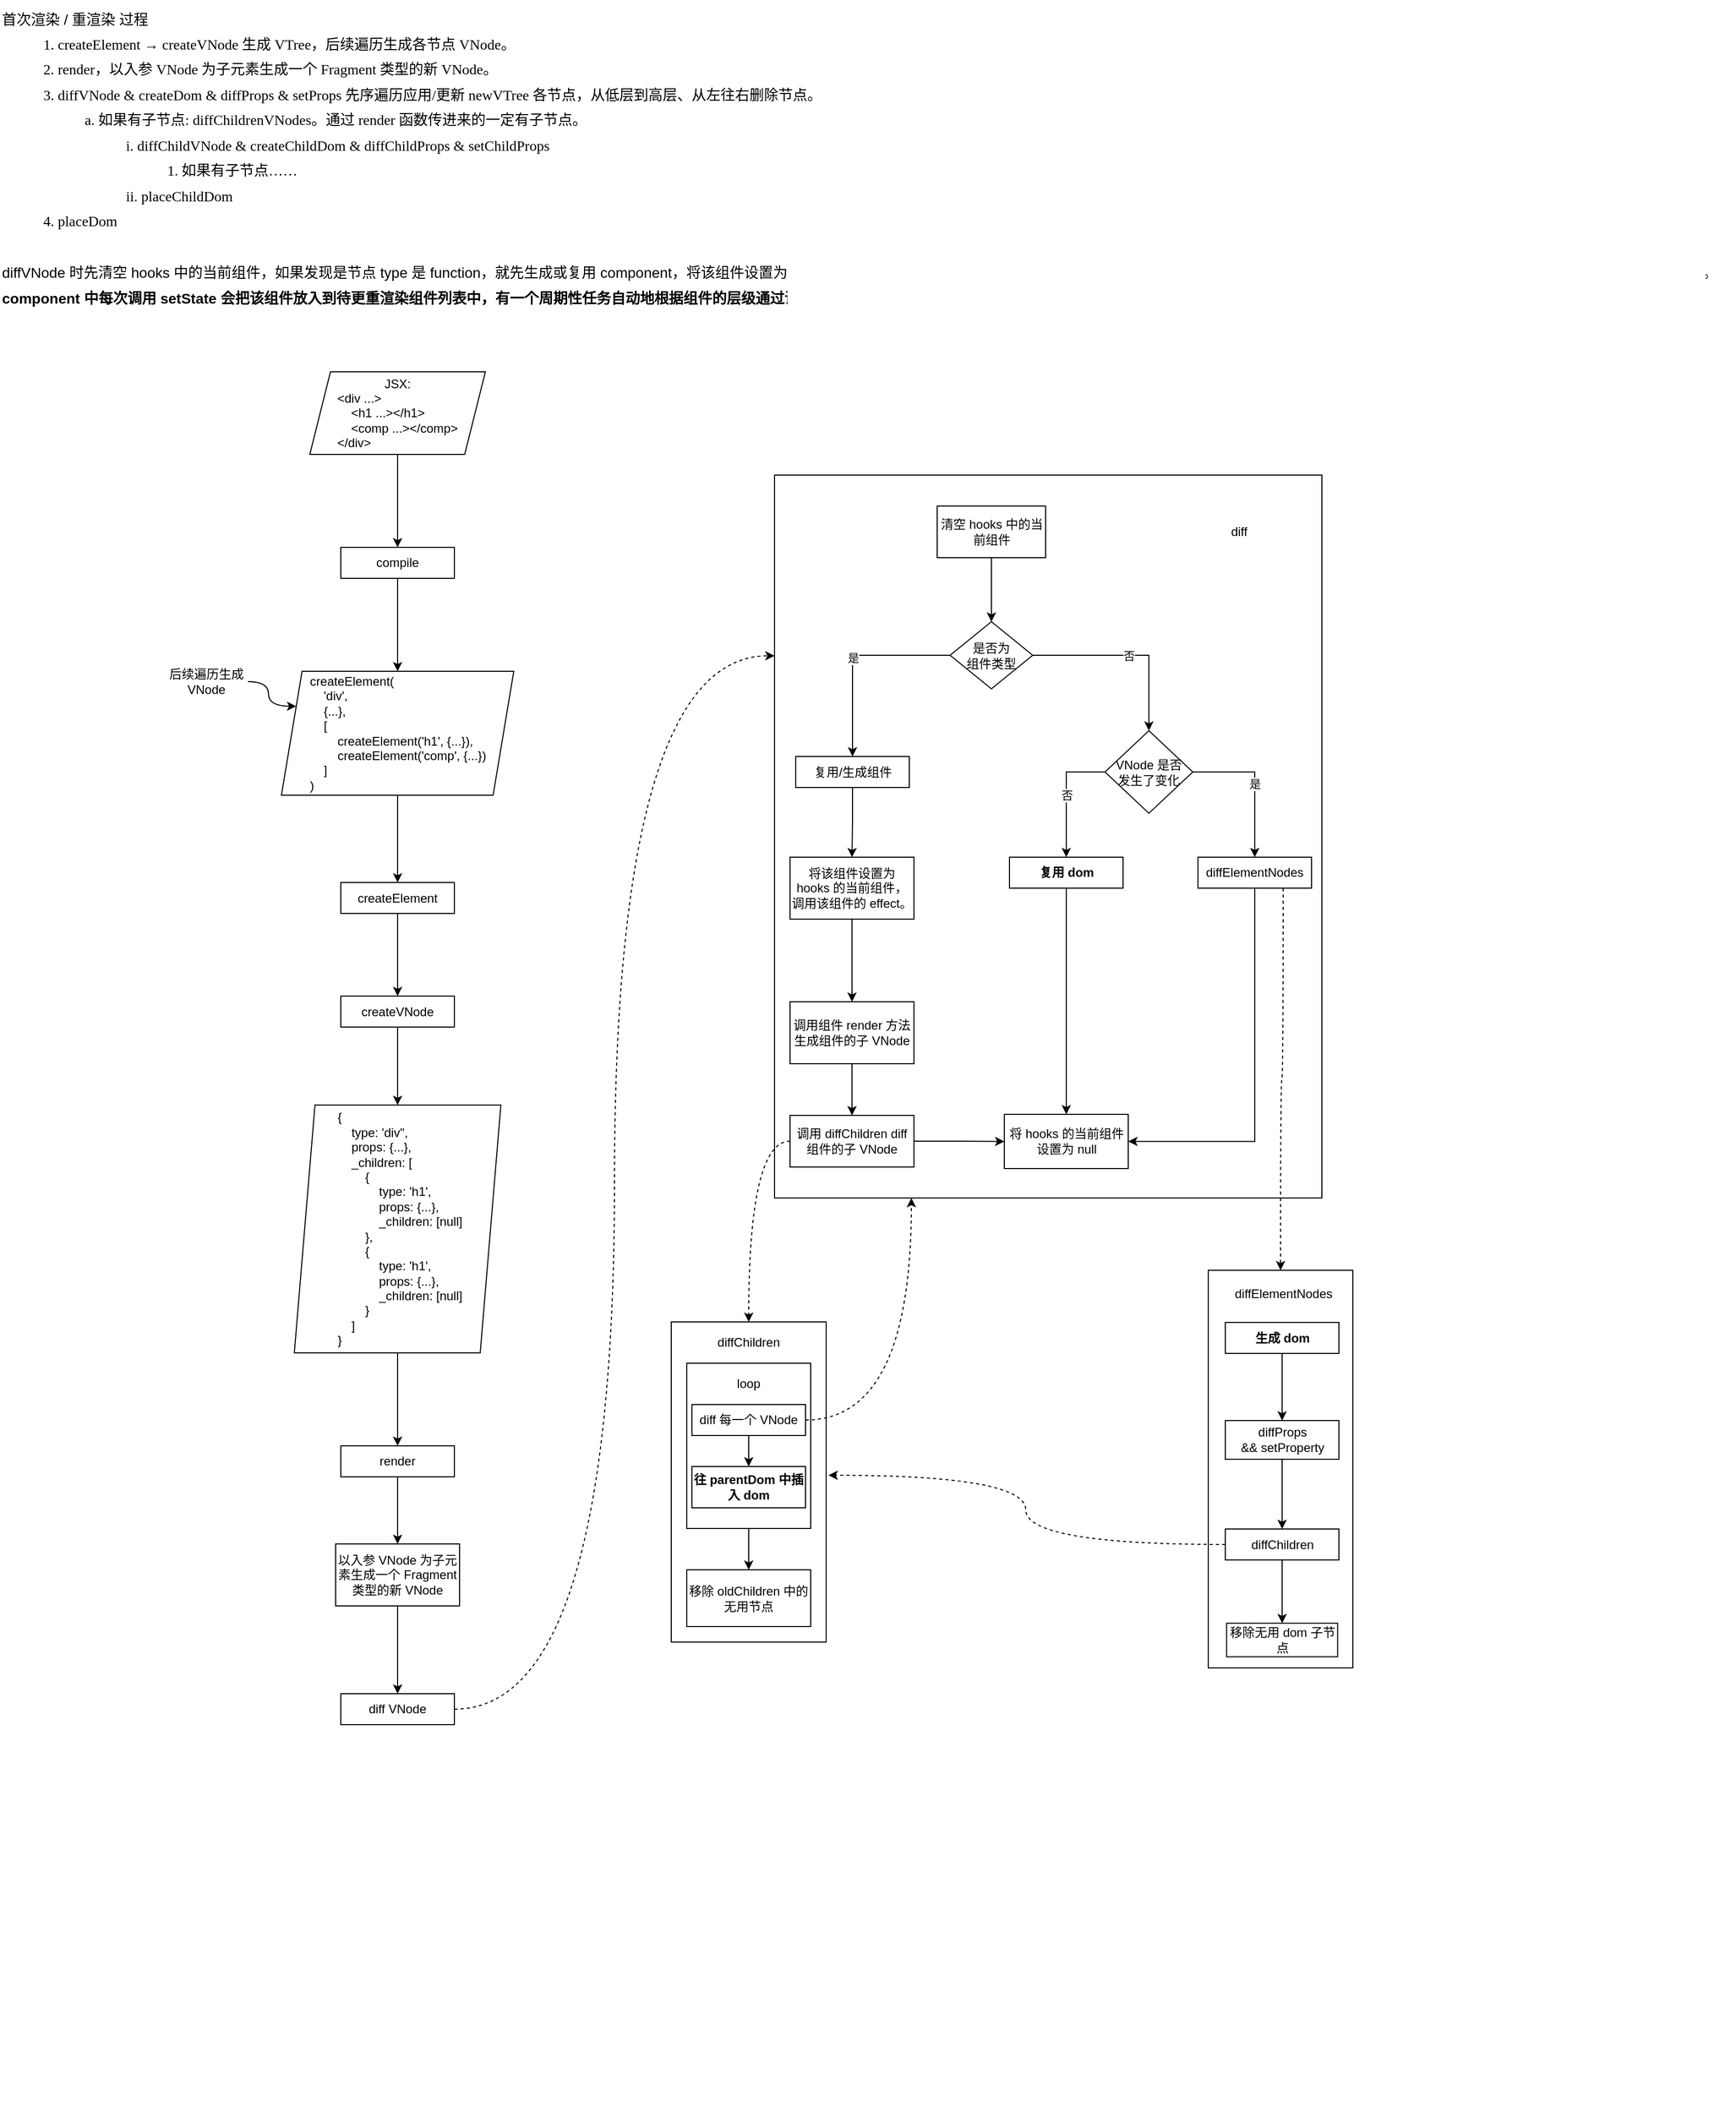 <mxfile version="14.6.13" type="device"><diagram id="CID8KuPUHQ0P6nufdetl" name="渲染核心流程"><mxGraphModel dx="1865" dy="1776" grid="1" gridSize="10" guides="1" tooltips="1" connect="1" arrows="1" fold="1" page="1" pageScale="1" pageWidth="827" pageHeight="1169" math="0" shadow="0"><root><mxCell id="pmoa3-OXevCh_zxb6wL1-0"/><mxCell id="pmoa3-OXevCh_zxb6wL1-1" parent="pmoa3-OXevCh_zxb6wL1-0"/><mxCell id="pmoa3-OXevCh_zxb6wL1-2" value="" style="edgeStyle=orthogonalEdgeStyle;rounded=0;orthogonalLoop=1;jettySize=auto;html=1;" edge="1" parent="pmoa3-OXevCh_zxb6wL1-1" source="pmoa3-OXevCh_zxb6wL1-3" target="pmoa3-OXevCh_zxb6wL1-5"><mxGeometry relative="1" as="geometry"/></mxCell><mxCell id="pmoa3-OXevCh_zxb6wL1-3" value="createElement" style="rounded=0;whiteSpace=wrap;html=1;" vertex="1" parent="pmoa3-OXevCh_zxb6wL1-1"><mxGeometry x="60" y="584.5" width="110" height="30" as="geometry"/></mxCell><mxCell id="pmoa3-OXevCh_zxb6wL1-4" value="" style="edgeStyle=orthogonalEdgeStyle;rounded=0;orthogonalLoop=1;jettySize=auto;html=1;" edge="1" parent="pmoa3-OXevCh_zxb6wL1-1" source="pmoa3-OXevCh_zxb6wL1-5" target="pmoa3-OXevCh_zxb6wL1-7"><mxGeometry relative="1" as="geometry"/></mxCell><mxCell id="pmoa3-OXevCh_zxb6wL1-5" value="createVNode" style="rounded=0;whiteSpace=wrap;html=1;" vertex="1" parent="pmoa3-OXevCh_zxb6wL1-1"><mxGeometry x="60" y="694.5" width="110" height="30" as="geometry"/></mxCell><mxCell id="pmoa3-OXevCh_zxb6wL1-98" style="edgeStyle=orthogonalEdgeStyle;orthogonalLoop=1;jettySize=auto;html=1;exitX=0.5;exitY=1;exitDx=0;exitDy=0;entryX=0.5;entryY=0;entryDx=0;entryDy=0;rounded=0;" edge="1" parent="pmoa3-OXevCh_zxb6wL1-1" source="pmoa3-OXevCh_zxb6wL1-7" target="pmoa3-OXevCh_zxb6wL1-17"><mxGeometry relative="1" as="geometry"/></mxCell><mxCell id="pmoa3-OXevCh_zxb6wL1-7" value="&lt;blockquote style=&quot;margin: 0 0 0 40px ; border: none ; padding: 0px&quot;&gt;{&lt;br&gt;&amp;nbsp; &amp;nbsp; type: 'div&quot;,&lt;br&gt;&amp;nbsp; &amp;nbsp; props: {...},&lt;br&gt;&amp;nbsp; &amp;nbsp; _children: [&lt;br&gt;&amp;nbsp; &amp;nbsp; &amp;nbsp; &amp;nbsp; {&lt;br&gt;&amp;nbsp; &amp;nbsp; &amp;nbsp; &amp;nbsp; &amp;nbsp; &amp;nbsp; type: 'h1',&lt;br&gt;&amp;nbsp; &amp;nbsp; &amp;nbsp; &amp;nbsp; &amp;nbsp; &amp;nbsp; props: {...},&lt;br&gt;&amp;nbsp; &amp;nbsp; &amp;nbsp; &amp;nbsp; &amp;nbsp; &amp;nbsp; _children: [null]&lt;br&gt;&amp;nbsp; &amp;nbsp; &amp;nbsp; &amp;nbsp; },&lt;br&gt;&amp;nbsp; &amp;nbsp; &amp;nbsp; &amp;nbsp; {&lt;br&gt;&amp;nbsp; &amp;nbsp; &amp;nbsp; &amp;nbsp; &amp;nbsp; &amp;nbsp; type: 'h1',&lt;br&gt;&amp;nbsp; &amp;nbsp; &amp;nbsp; &amp;nbsp; &amp;nbsp; &amp;nbsp; props: {...},&lt;br&gt;&amp;nbsp; &amp;nbsp; &amp;nbsp; &amp;nbsp; &amp;nbsp; &amp;nbsp; _children: [null]&lt;br&gt;&amp;nbsp; &amp;nbsp; &amp;nbsp; &amp;nbsp; }&lt;br&gt;&amp;nbsp; &amp;nbsp; ]&lt;br&gt;}&lt;/blockquote&gt;" style="shape=parallelogram;perimeter=parallelogramPerimeter;whiteSpace=wrap;html=1;fixedSize=1;rounded=0;align=left;" vertex="1" parent="pmoa3-OXevCh_zxb6wL1-1"><mxGeometry x="15" y="800" width="200" height="240" as="geometry"/></mxCell><mxCell id="pmoa3-OXevCh_zxb6wL1-8" value="" style="edgeStyle=orthogonalEdgeStyle;rounded=0;orthogonalLoop=1;jettySize=auto;html=1;" edge="1" parent="pmoa3-OXevCh_zxb6wL1-1" source="pmoa3-OXevCh_zxb6wL1-9" target="pmoa3-OXevCh_zxb6wL1-11"><mxGeometry relative="1" as="geometry"/></mxCell><mxCell id="pmoa3-OXevCh_zxb6wL1-9" value="JSX:&lt;br&gt;&lt;div style=&quot;text-align: left&quot;&gt;&lt;span&gt;&amp;lt;div ...&amp;gt;&lt;/span&gt;&lt;/div&gt;&lt;div style=&quot;text-align: left&quot;&gt;&lt;span&gt;&amp;nbsp; &amp;nbsp; &amp;lt;h1 ...&amp;gt;&amp;lt;/h1&amp;gt;&lt;/span&gt;&lt;/div&gt;&lt;div style=&quot;text-align: left&quot;&gt;&lt;span&gt;&amp;nbsp; &amp;nbsp; &amp;lt;comp ...&amp;gt;&amp;lt;/comp&amp;gt;&lt;/span&gt;&lt;/div&gt;&lt;div style=&quot;text-align: left&quot;&gt;&lt;span&gt;&amp;lt;/div&amp;gt;&lt;/span&gt;&lt;/div&gt;" style="shape=parallelogram;perimeter=parallelogramPerimeter;whiteSpace=wrap;html=1;fixedSize=1;" vertex="1" parent="pmoa3-OXevCh_zxb6wL1-1"><mxGeometry x="30" y="90" width="170" height="80" as="geometry"/></mxCell><mxCell id="pmoa3-OXevCh_zxb6wL1-10" value="" style="edgeStyle=orthogonalEdgeStyle;rounded=0;orthogonalLoop=1;jettySize=auto;html=1;" edge="1" parent="pmoa3-OXevCh_zxb6wL1-1" source="pmoa3-OXevCh_zxb6wL1-11" target="pmoa3-OXevCh_zxb6wL1-13"><mxGeometry relative="1" as="geometry"/></mxCell><mxCell id="pmoa3-OXevCh_zxb6wL1-11" value="compile" style="whiteSpace=wrap;html=1;" vertex="1" parent="pmoa3-OXevCh_zxb6wL1-1"><mxGeometry x="60" y="260" width="110" height="30" as="geometry"/></mxCell><mxCell id="pmoa3-OXevCh_zxb6wL1-12" style="edgeStyle=orthogonalEdgeStyle;rounded=0;orthogonalLoop=1;jettySize=auto;html=1;exitX=0.5;exitY=1;exitDx=0;exitDy=0;entryX=0.5;entryY=0;entryDx=0;entryDy=0;" edge="1" parent="pmoa3-OXevCh_zxb6wL1-1" source="pmoa3-OXevCh_zxb6wL1-13" target="pmoa3-OXevCh_zxb6wL1-3"><mxGeometry relative="1" as="geometry"/></mxCell><mxCell id="pmoa3-OXevCh_zxb6wL1-13" value="&lt;div style=&quot;text-align: left&quot;&gt;&lt;span&gt;createElement(&lt;/span&gt;&lt;br&gt;&lt;/div&gt;&lt;div style=&quot;text-align: left&quot;&gt;&lt;span&gt;&amp;nbsp; &amp;nbsp; 'div',&lt;/span&gt;&lt;/div&gt;&lt;div style=&quot;text-align: left&quot;&gt;&lt;span&gt;&amp;nbsp; &amp;nbsp;&amp;nbsp;&lt;/span&gt;{...}&lt;span&gt;,&lt;/span&gt;&lt;/div&gt;&lt;div style=&quot;text-align: left&quot;&gt;&lt;span&gt;&amp;nbsp; &amp;nbsp; [&lt;/span&gt;&lt;/div&gt;&lt;div style=&quot;text-align: left&quot;&gt;&lt;span&gt;&amp;nbsp; &amp;nbsp; &amp;nbsp; &amp;nbsp; createElement('h1', {...}),&lt;/span&gt;&lt;/div&gt;&lt;div style=&quot;text-align: left&quot;&gt;&lt;span&gt;&amp;nbsp; &amp;nbsp; &amp;nbsp; &amp;nbsp; createElement('comp',&amp;nbsp;&lt;/span&gt;{...}&lt;span&gt;)&lt;/span&gt;&lt;/div&gt;&lt;div style=&quot;text-align: left&quot;&gt;&lt;span&gt;&amp;nbsp; &amp;nbsp; ]&lt;/span&gt;&lt;/div&gt;&lt;div style=&quot;text-align: left&quot;&gt;&lt;span&gt;)&lt;/span&gt;&lt;/div&gt;" style="shape=parallelogram;perimeter=parallelogramPerimeter;whiteSpace=wrap;html=1;fixedSize=1;" vertex="1" parent="pmoa3-OXevCh_zxb6wL1-1"><mxGeometry x="2.5" y="380" width="225" height="120" as="geometry"/></mxCell><mxCell id="pmoa3-OXevCh_zxb6wL1-14" style="edgeStyle=orthogonalEdgeStyle;curved=1;rounded=0;orthogonalLoop=1;jettySize=auto;html=1;exitX=1;exitY=0.5;exitDx=0;exitDy=0;entryX=0;entryY=0.25;entryDx=0;entryDy=0;" edge="1" parent="pmoa3-OXevCh_zxb6wL1-1" source="pmoa3-OXevCh_zxb6wL1-15" target="pmoa3-OXevCh_zxb6wL1-13"><mxGeometry relative="1" as="geometry"/></mxCell><mxCell id="pmoa3-OXevCh_zxb6wL1-15" value="后续遍历生成 VNode" style="text;html=1;strokeColor=none;fillColor=none;align=center;verticalAlign=middle;whiteSpace=wrap;rounded=0;" vertex="1" parent="pmoa3-OXevCh_zxb6wL1-1"><mxGeometry x="-110" y="380" width="80" height="20" as="geometry"/></mxCell><mxCell id="pmoa3-OXevCh_zxb6wL1-16" value="" style="edgeStyle=orthogonalEdgeStyle;rounded=0;orthogonalLoop=1;jettySize=auto;html=1;" edge="1" parent="pmoa3-OXevCh_zxb6wL1-1" source="pmoa3-OXevCh_zxb6wL1-17" target="pmoa3-OXevCh_zxb6wL1-19"><mxGeometry relative="1" as="geometry"/></mxCell><mxCell id="pmoa3-OXevCh_zxb6wL1-17" value="render" style="rounded=0;whiteSpace=wrap;html=1;" vertex="1" parent="pmoa3-OXevCh_zxb6wL1-1"><mxGeometry x="60" y="1130" width="110" height="30" as="geometry"/></mxCell><mxCell id="pmoa3-OXevCh_zxb6wL1-18" value="" style="edgeStyle=orthogonalEdgeStyle;rounded=0;orthogonalLoop=1;jettySize=auto;html=1;" edge="1" parent="pmoa3-OXevCh_zxb6wL1-1" source="pmoa3-OXevCh_zxb6wL1-19" target="pmoa3-OXevCh_zxb6wL1-21"><mxGeometry relative="1" as="geometry"/></mxCell><mxCell id="pmoa3-OXevCh_zxb6wL1-19" value="以入参 VNode 为子元素生成一个 Fragment 类型的新 VNode" style="whiteSpace=wrap;html=1;rounded=0;" vertex="1" parent="pmoa3-OXevCh_zxb6wL1-1"><mxGeometry x="55" y="1225" width="120" height="60" as="geometry"/></mxCell><mxCell id="pmoa3-OXevCh_zxb6wL1-99" style="edgeStyle=orthogonalEdgeStyle;orthogonalLoop=1;jettySize=auto;html=1;exitX=1;exitY=0.5;exitDx=0;exitDy=0;entryX=0;entryY=0.25;entryDx=0;entryDy=0;dashed=1;curved=1;" edge="1" parent="pmoa3-OXevCh_zxb6wL1-1" source="pmoa3-OXevCh_zxb6wL1-21" target="pmoa3-OXevCh_zxb6wL1-79"><mxGeometry relative="1" as="geometry"/></mxCell><mxCell id="pmoa3-OXevCh_zxb6wL1-21" value="diff VNode" style="whiteSpace=wrap;html=1;rounded=0;" vertex="1" parent="pmoa3-OXevCh_zxb6wL1-1"><mxGeometry x="60" y="1370" width="110" height="30" as="geometry"/></mxCell><mxCell id="pmoa3-OXevCh_zxb6wL1-47" value="" style="group;gradientColor=#ffa500;container=0;" vertex="1" connectable="0" parent="pmoa3-OXevCh_zxb6wL1-1"><mxGeometry x="560" y="1310" width="140" height="465" as="geometry"/></mxCell><mxCell id="pmoa3-OXevCh_zxb6wL1-76" value="" style="group" vertex="1" connectable="0" parent="pmoa3-OXevCh_zxb6wL1-1"><mxGeometry x="900" y="960" width="140" height="385" as="geometry"/></mxCell><mxCell id="pmoa3-OXevCh_zxb6wL1-48" value="" style="rounded=0;whiteSpace=wrap;html=1;fillColor=none;" vertex="1" parent="pmoa3-OXevCh_zxb6wL1-76"><mxGeometry width="140" height="385" as="geometry"/></mxCell><mxCell id="pmoa3-OXevCh_zxb6wL1-50" value="生成 dom" style="whiteSpace=wrap;html=1;rounded=0;fontStyle=1" vertex="1" parent="pmoa3-OXevCh_zxb6wL1-76"><mxGeometry x="16.5" y="50.5" width="110" height="30" as="geometry"/></mxCell><mxCell id="pmoa3-OXevCh_zxb6wL1-51" value="diffProps &amp;amp;&amp;amp;&amp;nbsp;setProperty" style="whiteSpace=wrap;html=1;rounded=0;" vertex="1" parent="pmoa3-OXevCh_zxb6wL1-76"><mxGeometry x="16.5" y="145.5" width="110" height="37.5" as="geometry"/></mxCell><mxCell id="pmoa3-OXevCh_zxb6wL1-52" value="diffChildren" style="whiteSpace=wrap;html=1;rounded=0;" vertex="1" parent="pmoa3-OXevCh_zxb6wL1-76"><mxGeometry x="16.5" y="250.5" width="110" height="30" as="geometry"/></mxCell><mxCell id="pmoa3-OXevCh_zxb6wL1-53" value="移除无用 dom 子节点" style="whiteSpace=wrap;html=1;rounded=0;" vertex="1" parent="pmoa3-OXevCh_zxb6wL1-76"><mxGeometry x="17.75" y="341.75" width="107.5" height="32.5" as="geometry"/></mxCell><mxCell id="pmoa3-OXevCh_zxb6wL1-55" value="" style="edgeStyle=orthogonalEdgeStyle;rounded=0;orthogonalLoop=1;jettySize=auto;html=1;" edge="1" parent="pmoa3-OXevCh_zxb6wL1-76" source="pmoa3-OXevCh_zxb6wL1-50" target="pmoa3-OXevCh_zxb6wL1-51"><mxGeometry y="-80" as="geometry"/></mxCell><mxCell id="pmoa3-OXevCh_zxb6wL1-56" value="" style="edgeStyle=orthogonalEdgeStyle;rounded=0;orthogonalLoop=1;jettySize=auto;html=1;" edge="1" parent="pmoa3-OXevCh_zxb6wL1-76" source="pmoa3-OXevCh_zxb6wL1-51" target="pmoa3-OXevCh_zxb6wL1-52"><mxGeometry y="-80" as="geometry"/></mxCell><mxCell id="pmoa3-OXevCh_zxb6wL1-57" value="" style="edgeStyle=orthogonalEdgeStyle;rounded=0;orthogonalLoop=1;jettySize=auto;html=1;" edge="1" parent="pmoa3-OXevCh_zxb6wL1-76" source="pmoa3-OXevCh_zxb6wL1-52" target="pmoa3-OXevCh_zxb6wL1-53"><mxGeometry y="-80" as="geometry"/></mxCell><mxCell id="pmoa3-OXevCh_zxb6wL1-69" value="diffElementNodes" style="text;html=1;strokeColor=none;fillColor=none;align=center;verticalAlign=middle;whiteSpace=wrap;rounded=0;" vertex="1" parent="pmoa3-OXevCh_zxb6wL1-76"><mxGeometry x="17.75" y="13" width="110" height="20" as="geometry"/></mxCell><mxCell id="pmoa3-OXevCh_zxb6wL1-84" value="" style="group" vertex="1" connectable="0" parent="pmoa3-OXevCh_zxb6wL1-1"><mxGeometry x="480" y="190" width="530" height="700" as="geometry"/></mxCell><mxCell id="pmoa3-OXevCh_zxb6wL1-79" value="" style="rounded=0;whiteSpace=wrap;html=1;fillColor=none;" vertex="1" parent="pmoa3-OXevCh_zxb6wL1-84"><mxGeometry width="530" height="700" as="geometry"/></mxCell><mxCell id="pmoa3-OXevCh_zxb6wL1-23" value="清空 hooks 中的当前组件" style="whiteSpace=wrap;html=1;rounded=0;" vertex="1" parent="pmoa3-OXevCh_zxb6wL1-84"><mxGeometry x="157.5" y="30" width="105" height="50" as="geometry"/></mxCell><mxCell id="pmoa3-OXevCh_zxb6wL1-26" value="是否为&lt;br&gt;组件类型" style="rhombus;whiteSpace=wrap;html=1;rounded=0;" vertex="1" parent="pmoa3-OXevCh_zxb6wL1-84"><mxGeometry x="170" y="142" width="80" height="65" as="geometry"/></mxCell><mxCell id="pmoa3-OXevCh_zxb6wL1-22" value="" style="edgeStyle=orthogonalEdgeStyle;rounded=0;orthogonalLoop=1;jettySize=auto;html=1;" edge="1" parent="pmoa3-OXevCh_zxb6wL1-84" source="pmoa3-OXevCh_zxb6wL1-23" target="pmoa3-OXevCh_zxb6wL1-26"><mxGeometry relative="1" as="geometry"/></mxCell><mxCell id="pmoa3-OXevCh_zxb6wL1-31" value="复用/生成组件" style="whiteSpace=wrap;html=1;rounded=0;" vertex="1" parent="pmoa3-OXevCh_zxb6wL1-84"><mxGeometry x="20.5" y="272.5" width="110" height="30" as="geometry"/></mxCell><mxCell id="pmoa3-OXevCh_zxb6wL1-24" value="是" style="edgeStyle=orthogonalEdgeStyle;rounded=0;orthogonalLoop=1;jettySize=auto;html=1;entryX=0.5;entryY=0;entryDx=0;entryDy=0;" edge="1" parent="pmoa3-OXevCh_zxb6wL1-84" source="pmoa3-OXevCh_zxb6wL1-26" target="pmoa3-OXevCh_zxb6wL1-31"><mxGeometry relative="1" as="geometry"><mxPoint x="75" y="272.5" as="targetPoint"/></mxGeometry></mxCell><mxCell id="pmoa3-OXevCh_zxb6wL1-35" value="将该组件设置为 hooks 的当前组件，调用该组件的 effect。" style="whiteSpace=wrap;html=1;rounded=0;" vertex="1" parent="pmoa3-OXevCh_zxb6wL1-84"><mxGeometry x="15" y="370" width="120" height="60" as="geometry"/></mxCell><mxCell id="pmoa3-OXevCh_zxb6wL1-30" style="edgeStyle=orthogonalEdgeStyle;rounded=0;orthogonalLoop=1;jettySize=auto;html=1;exitX=0.5;exitY=1;exitDx=0;exitDy=0;entryX=0.5;entryY=0;entryDx=0;entryDy=0;" edge="1" parent="pmoa3-OXevCh_zxb6wL1-84" source="pmoa3-OXevCh_zxb6wL1-31" target="pmoa3-OXevCh_zxb6wL1-35"><mxGeometry relative="1" as="geometry"/></mxCell><mxCell id="pmoa3-OXevCh_zxb6wL1-37" value="调用组件 render 方法生成组件的子 VNode" style="whiteSpace=wrap;html=1;rounded=0;" vertex="1" parent="pmoa3-OXevCh_zxb6wL1-84"><mxGeometry x="15" y="510" width="120" height="60" as="geometry"/></mxCell><mxCell id="pmoa3-OXevCh_zxb6wL1-34" value="" style="edgeStyle=orthogonalEdgeStyle;rounded=0;orthogonalLoop=1;jettySize=auto;html=1;" edge="1" parent="pmoa3-OXevCh_zxb6wL1-84" source="pmoa3-OXevCh_zxb6wL1-35" target="pmoa3-OXevCh_zxb6wL1-37"><mxGeometry relative="1" as="geometry"/></mxCell><mxCell id="pmoa3-OXevCh_zxb6wL1-40" value="VNode 是否&lt;br&gt;发生了变化" style="rhombus;whiteSpace=wrap;html=1;rounded=0;" vertex="1" parent="pmoa3-OXevCh_zxb6wL1-84"><mxGeometry x="320" y="247.5" width="85" height="80" as="geometry"/></mxCell><mxCell id="pmoa3-OXevCh_zxb6wL1-25" value="否" style="edgeStyle=orthogonalEdgeStyle;rounded=0;orthogonalLoop=1;jettySize=auto;html=1;entryX=0.5;entryY=0;entryDx=0;entryDy=0;" edge="1" parent="pmoa3-OXevCh_zxb6wL1-84" source="pmoa3-OXevCh_zxb6wL1-26" target="pmoa3-OXevCh_zxb6wL1-40"><mxGeometry relative="1" as="geometry"><mxPoint x="210" y="110" as="targetPoint"/></mxGeometry></mxCell><mxCell id="pmoa3-OXevCh_zxb6wL1-42" value="复用 dom" style="whiteSpace=wrap;html=1;rounded=0;fontStyle=1" vertex="1" parent="pmoa3-OXevCh_zxb6wL1-84"><mxGeometry x="227.5" y="370" width="110" height="30" as="geometry"/></mxCell><mxCell id="pmoa3-OXevCh_zxb6wL1-38" value="否" style="edgeStyle=orthogonalEdgeStyle;rounded=0;orthogonalLoop=1;jettySize=auto;html=1;exitX=0;exitY=0.5;exitDx=0;exitDy=0;" edge="1" parent="pmoa3-OXevCh_zxb6wL1-84" source="pmoa3-OXevCh_zxb6wL1-40" target="pmoa3-OXevCh_zxb6wL1-42"><mxGeometry relative="1" as="geometry"/></mxCell><mxCell id="pmoa3-OXevCh_zxb6wL1-43" value="将 hooks 的当前组件设置为 null" style="whiteSpace=wrap;html=1;rounded=0;" vertex="1" parent="pmoa3-OXevCh_zxb6wL1-84"><mxGeometry x="222.5" y="619" width="120" height="52.5" as="geometry"/></mxCell><mxCell id="pmoa3-OXevCh_zxb6wL1-41" value="" style="edgeStyle=orthogonalEdgeStyle;rounded=0;orthogonalLoop=1;jettySize=auto;html=1;" edge="1" parent="pmoa3-OXevCh_zxb6wL1-84" source="pmoa3-OXevCh_zxb6wL1-42" target="pmoa3-OXevCh_zxb6wL1-43"><mxGeometry relative="1" as="geometry"/></mxCell><mxCell id="pmoa3-OXevCh_zxb6wL1-74" style="edgeStyle=orthogonalEdgeStyle;rounded=0;orthogonalLoop=1;jettySize=auto;html=1;entryX=0;entryY=0.5;entryDx=0;entryDy=0;" edge="1" parent="pmoa3-OXevCh_zxb6wL1-84" source="pmoa3-OXevCh_zxb6wL1-60" target="pmoa3-OXevCh_zxb6wL1-43"><mxGeometry relative="1" as="geometry"/></mxCell><mxCell id="pmoa3-OXevCh_zxb6wL1-60" value="调用 diffChildren diff 组件的子 VNode" style="whiteSpace=wrap;html=1;rounded=0;" vertex="1" parent="pmoa3-OXevCh_zxb6wL1-84"><mxGeometry x="15" y="620" width="120" height="50" as="geometry"/></mxCell><mxCell id="pmoa3-OXevCh_zxb6wL1-65" style="edgeStyle=orthogonalEdgeStyle;rounded=0;orthogonalLoop=1;jettySize=auto;html=1;exitX=0.5;exitY=1;exitDx=0;exitDy=0;entryX=0.5;entryY=0;entryDx=0;entryDy=0;" edge="1" parent="pmoa3-OXevCh_zxb6wL1-84" source="pmoa3-OXevCh_zxb6wL1-37" target="pmoa3-OXevCh_zxb6wL1-60"><mxGeometry relative="1" as="geometry"/></mxCell><mxCell id="pmoa3-OXevCh_zxb6wL1-75" style="edgeStyle=orthogonalEdgeStyle;rounded=0;orthogonalLoop=1;jettySize=auto;html=1;exitX=0.5;exitY=1;exitDx=0;exitDy=0;entryX=1;entryY=0.5;entryDx=0;entryDy=0;" edge="1" parent="pmoa3-OXevCh_zxb6wL1-84" source="pmoa3-OXevCh_zxb6wL1-72" target="pmoa3-OXevCh_zxb6wL1-43"><mxGeometry relative="1" as="geometry"/></mxCell><mxCell id="pmoa3-OXevCh_zxb6wL1-72" value="diffElementNodes" style="whiteSpace=wrap;html=1;rounded=0;" vertex="1" parent="pmoa3-OXevCh_zxb6wL1-84"><mxGeometry x="410" y="370" width="110" height="30" as="geometry"/></mxCell><mxCell id="pmoa3-OXevCh_zxb6wL1-73" value="是" style="edgeStyle=orthogonalEdgeStyle;rounded=0;orthogonalLoop=1;jettySize=auto;html=1;" edge="1" parent="pmoa3-OXevCh_zxb6wL1-84" source="pmoa3-OXevCh_zxb6wL1-40" target="pmoa3-OXevCh_zxb6wL1-72"><mxGeometry relative="1" as="geometry"/></mxCell><mxCell id="pmoa3-OXevCh_zxb6wL1-80" value="diff" style="text;html=1;strokeColor=none;fillColor=none;align=center;verticalAlign=middle;whiteSpace=wrap;rounded=0;" vertex="1" parent="pmoa3-OXevCh_zxb6wL1-84"><mxGeometry x="430" y="45" width="40" height="20" as="geometry"/></mxCell><mxCell id="pmoa3-OXevCh_zxb6wL1-85" style="edgeStyle=orthogonalEdgeStyle;orthogonalLoop=1;jettySize=auto;html=1;exitX=0;exitY=0.5;exitDx=0;exitDy=0;entryX=0.5;entryY=0;entryDx=0;entryDy=0;curved=1;dashed=1;" edge="1" parent="pmoa3-OXevCh_zxb6wL1-1" source="pmoa3-OXevCh_zxb6wL1-60" target="pmoa3-OXevCh_zxb6wL1-59"><mxGeometry relative="1" as="geometry"/></mxCell><mxCell id="pmoa3-OXevCh_zxb6wL1-86" style="edgeStyle=orthogonalEdgeStyle;curved=1;orthogonalLoop=1;jettySize=auto;html=1;exitX=0.75;exitY=1;exitDx=0;exitDy=0;entryX=0.5;entryY=0;entryDx=0;entryDy=0;dashed=1;" edge="1" parent="pmoa3-OXevCh_zxb6wL1-1" source="pmoa3-OXevCh_zxb6wL1-72" target="pmoa3-OXevCh_zxb6wL1-48"><mxGeometry relative="1" as="geometry"/></mxCell><mxCell id="pmoa3-OXevCh_zxb6wL1-92" value="" style="group" vertex="1" connectable="0" parent="pmoa3-OXevCh_zxb6wL1-1"><mxGeometry x="380" y="1010" width="150" height="310" as="geometry"/></mxCell><mxCell id="pmoa3-OXevCh_zxb6wL1-59" value="" style="rounded=0;whiteSpace=wrap;html=1;fillColor=none;" vertex="1" parent="pmoa3-OXevCh_zxb6wL1-92"><mxGeometry width="150" height="310" as="geometry"/></mxCell><mxCell id="pmoa3-OXevCh_zxb6wL1-61" value="" style="whiteSpace=wrap;html=1;rounded=0;" vertex="1" parent="pmoa3-OXevCh_zxb6wL1-92"><mxGeometry x="15" y="40" width="120" height="160" as="geometry"/></mxCell><mxCell id="pmoa3-OXevCh_zxb6wL1-62" value="移除 oldChildren 中的无用节点" style="whiteSpace=wrap;html=1;rounded=0;" vertex="1" parent="pmoa3-OXevCh_zxb6wL1-92"><mxGeometry x="15" y="240" width="120" height="55" as="geometry"/></mxCell><mxCell id="pmoa3-OXevCh_zxb6wL1-64" value="" style="edgeStyle=orthogonalEdgeStyle;rounded=0;orthogonalLoop=1;jettySize=auto;html=1;" edge="1" parent="pmoa3-OXevCh_zxb6wL1-92" source="pmoa3-OXevCh_zxb6wL1-61" target="pmoa3-OXevCh_zxb6wL1-62"><mxGeometry x="-10" y="-90" as="geometry"/></mxCell><mxCell id="pmoa3-OXevCh_zxb6wL1-66" value="diffChildren" style="text;html=1;strokeColor=none;fillColor=none;align=center;verticalAlign=middle;whiteSpace=wrap;rounded=0;" vertex="1" parent="pmoa3-OXevCh_zxb6wL1-92"><mxGeometry x="55" y="10" width="40" height="20" as="geometry"/></mxCell><mxCell id="pmoa3-OXevCh_zxb6wL1-87" value="&lt;span&gt;diff 每一个 VNode&lt;/span&gt;" style="rounded=0;whiteSpace=wrap;html=1;fillColor=none;" vertex="1" parent="pmoa3-OXevCh_zxb6wL1-92"><mxGeometry x="20" y="80" width="110" height="30" as="geometry"/></mxCell><mxCell id="pmoa3-OXevCh_zxb6wL1-88" value="&lt;span&gt;往 parentDom 中插入 dom&lt;/span&gt;" style="rounded=0;whiteSpace=wrap;html=1;fillColor=none;fontStyle=1" vertex="1" parent="pmoa3-OXevCh_zxb6wL1-92"><mxGeometry x="20" y="140" width="110" height="40" as="geometry"/></mxCell><mxCell id="pmoa3-OXevCh_zxb6wL1-91" style="edgeStyle=orthogonalEdgeStyle;orthogonalLoop=1;jettySize=auto;html=1;exitX=0.5;exitY=1;exitDx=0;exitDy=0;entryX=0.5;entryY=0;entryDx=0;entryDy=0;rounded=0;" edge="1" parent="pmoa3-OXevCh_zxb6wL1-92" source="pmoa3-OXevCh_zxb6wL1-87" target="pmoa3-OXevCh_zxb6wL1-88"><mxGeometry relative="1" as="geometry"/></mxCell><mxCell id="pmoa3-OXevCh_zxb6wL1-90" value="loop" style="text;html=1;strokeColor=none;fillColor=none;align=center;verticalAlign=middle;whiteSpace=wrap;rounded=0;" vertex="1" parent="pmoa3-OXevCh_zxb6wL1-92"><mxGeometry x="55" y="50" width="40" height="20" as="geometry"/></mxCell><mxCell id="pmoa3-OXevCh_zxb6wL1-94" style="edgeStyle=orthogonalEdgeStyle;curved=1;orthogonalLoop=1;jettySize=auto;html=1;exitX=1;exitY=0.5;exitDx=0;exitDy=0;entryX=0.25;entryY=1;entryDx=0;entryDy=0;dashed=1;" edge="1" parent="pmoa3-OXevCh_zxb6wL1-1" source="pmoa3-OXevCh_zxb6wL1-87" target="pmoa3-OXevCh_zxb6wL1-79"><mxGeometry relative="1" as="geometry"/></mxCell><mxCell id="pmoa3-OXevCh_zxb6wL1-96" style="edgeStyle=orthogonalEdgeStyle;curved=1;orthogonalLoop=1;jettySize=auto;html=1;exitX=0;exitY=0.5;exitDx=0;exitDy=0;entryX=1.015;entryY=0.479;entryDx=0;entryDy=0;entryPerimeter=0;dashed=1;" edge="1" parent="pmoa3-OXevCh_zxb6wL1-1" source="pmoa3-OXevCh_zxb6wL1-52" target="pmoa3-OXevCh_zxb6wL1-59"><mxGeometry relative="1" as="geometry"/></mxCell><mxCell id="pmoa3-OXevCh_zxb6wL1-100" value="&lt;div style=&quot;line-height: 1.75 ; font-size: 14px&quot;&gt;首次渲染 / 重渲染 过程&lt;/div&gt;&lt;div&gt;&lt;ol style=&quot;margin: 0px&quot;&gt;&lt;li style=&quot;line-height: 1.75 ; font-size: 14px ; list-style-position: inside ; word-break: break-word ; list-style-type: decimal ; font-family: &amp;#34;microsoft yahei&amp;#34; , &amp;#34;stxihei&amp;#34; ; background-color: transparent&quot;&gt;createElement → createVNode 生成 VTree，后续遍历生成各节点 VNode。&lt;/li&gt;&lt;li style=&quot;line-height: 1.75 ; font-size: 14px ; list-style-position: inside ; word-break: break-word ; list-style-type: decimal ; font-family: &amp;#34;microsoft yahei&amp;#34; , &amp;#34;stxihei&amp;#34; ; background-color: transparent&quot;&gt;render，以入参 VNode 为子元素生成一个 Fragment 类型的新 VNode。&lt;/li&gt;&lt;li style=&quot;line-height: 1.75 ; font-size: 14px ; list-style-position: inside ; word-break: break-word ; list-style-type: decimal ; font-family: &amp;#34;microsoft yahei&amp;#34; , &amp;#34;stxihei&amp;#34; ; background-color: transparent&quot;&gt;diffVNode &amp;amp; createDom &amp;amp; diffProps &amp;amp; setProps 先序遍历应用/更新 newVTree 各节点，从低层到高层、从左往右删除节点。&lt;/li&gt;&lt;ol style=&quot;margin: 0px&quot;&gt;&lt;li style=&quot;line-height: 1.75 ; font-size: 14px ; list-style-position: inside ; word-break: break-word ; list-style-type: lower-alpha ; font-family: &amp;#34;microsoft yahei&amp;#34; , &amp;#34;stxihei&amp;#34; ; background-color: transparent&quot;&gt;如果有子节点: diffChildrenVNodes。通过 render 函数传进来的一定有子节点。&lt;/li&gt;&lt;ol style=&quot;margin: 0px&quot;&gt;&lt;li style=&quot;line-height: 1.75 ; font-size: 14px ; list-style-position: inside ; word-break: break-word ; list-style-type: lower-roman ; font-family: &amp;#34;microsoft yahei&amp;#34; , &amp;#34;stxihei&amp;#34; ; background-color: transparent&quot;&gt;diffChildVNode &amp;amp; createChildDom &amp;amp; diffChildProps &amp;amp; setChildProps&lt;/li&gt;&lt;ol style=&quot;margin: 0px&quot;&gt;&lt;li style=&quot;line-height: 1.75 ; font-size: 14px ; list-style-position: inside ; word-break: break-word ; list-style-type: decimal ; font-family: &amp;#34;microsoft yahei&amp;#34; , &amp;#34;stxihei&amp;#34; ; background-color: transparent&quot;&gt;如果有子节点……&lt;/li&gt;&lt;/ol&gt;&lt;li style=&quot;line-height: 1.75 ; font-size: 14px ; list-style-position: inside ; word-break: break-word ; list-style-type: lower-roman ; font-family: &amp;#34;microsoft yahei&amp;#34; , &amp;#34;stxihei&amp;#34; ; background-color: transparent&quot;&gt;placeChildDom&lt;/li&gt;&lt;/ol&gt;&lt;/ol&gt;&lt;li style=&quot;line-height: 1.75 ; font-size: 14px ; list-style-position: inside ; word-break: break-word ; list-style-type: decimal ; font-family: &amp;#34;microsoft yahei&amp;#34; , &amp;#34;stxihei&amp;#34; ; background-color: transparent&quot;&gt;placeDom&lt;/li&gt;&lt;/ol&gt;&lt;/div&gt;&lt;div style=&quot;line-height: 1.75 ; font-size: 14px&quot;&gt;&lt;br&gt;&lt;/div&gt;&lt;div style=&quot;line-height: 1.75 ; font-size: 14px&quot;&gt;diffVNode 时先清空 hooks 中的当前组件，如果发现是节点 type 是 function，就先生成或复用 component，将该组件设置为 hooks 的当前组件，调用组件 render 方法生成组件 componentVTree，然后 diff componentVTree，最后将 hooks 的当前组件设置为之前的组件。&lt;/div&gt;&lt;div style=&quot;line-height: 1.75 ; font-size: 14px&quot;&gt;&lt;b&gt;component 中每次调用 setState 会把该组件放入到待更重渲染组件列表中，有一个周期性任务自动地根据组件的层级通过调用 diff 函数去重渲染各组件，高层的组件先重渲染。&lt;/b&gt;&lt;/div&gt;" style="text;html=1;align=left;verticalAlign=top;resizable=0;points=[];autosize=1;strokeColor=none;" vertex="1" parent="pmoa3-OXevCh_zxb6wL1-1"><mxGeometry x="-270" y="-270" width="1680" height="290" as="geometry"/></mxCell></root></mxGraphModel></diagram></mxfile>